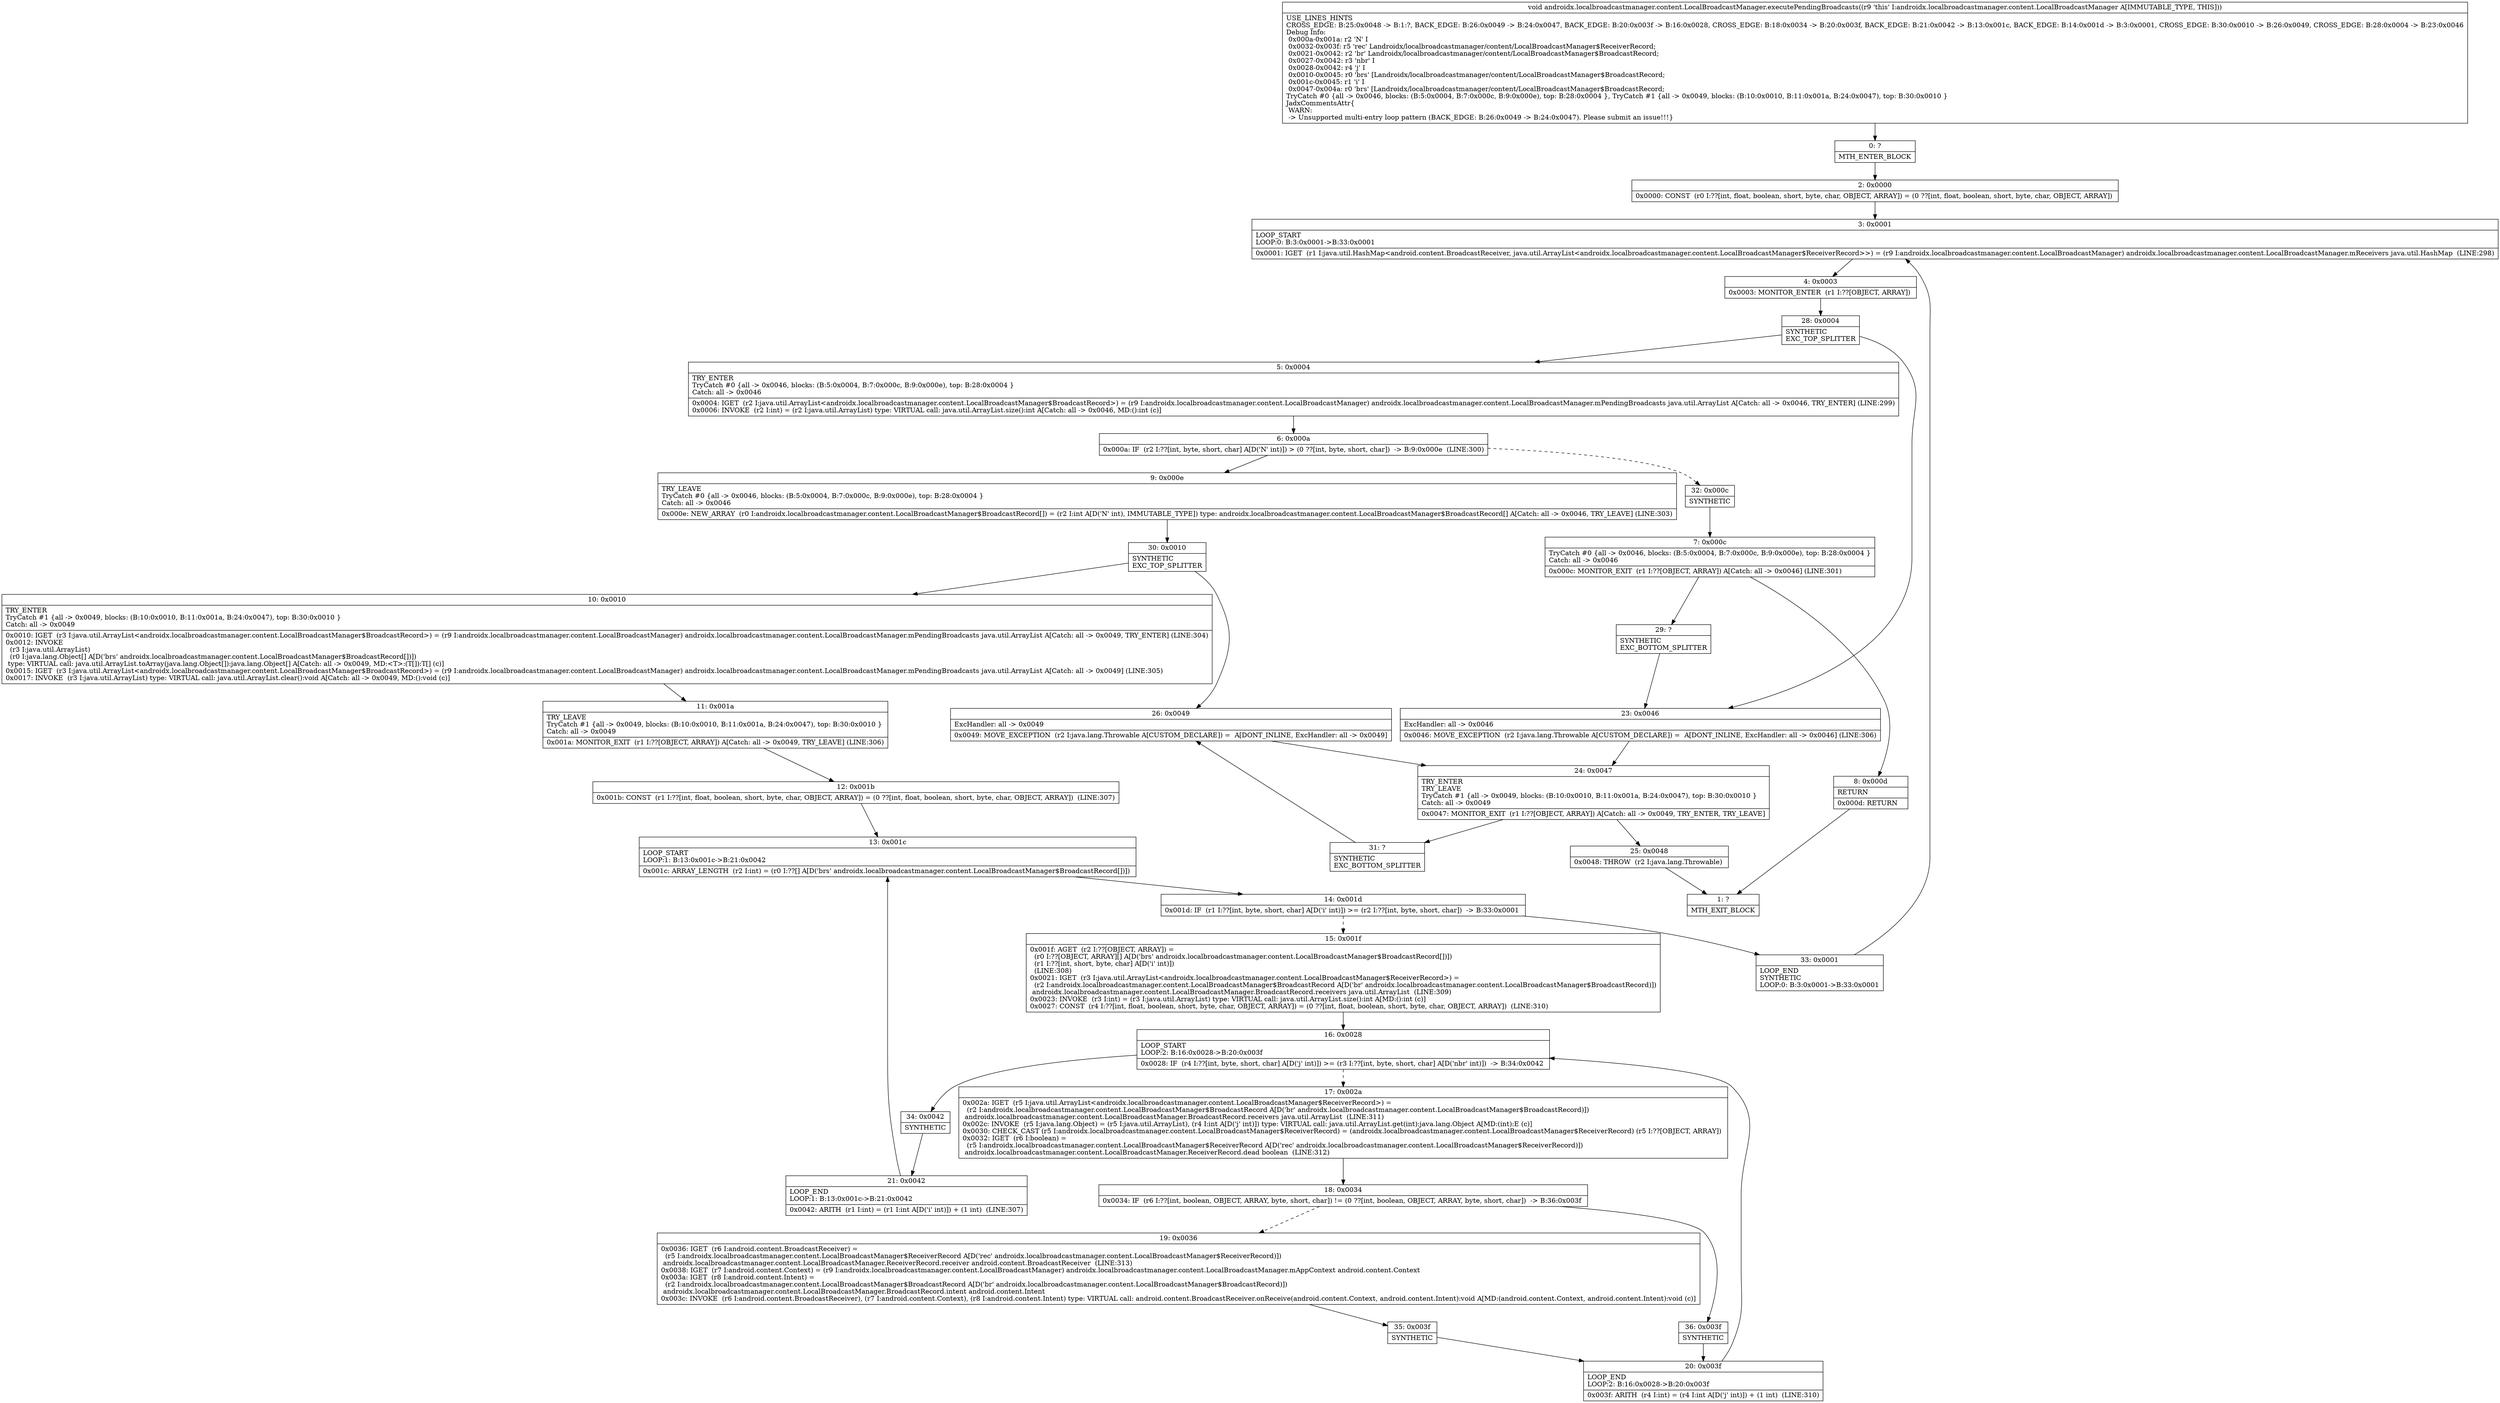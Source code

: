 digraph "CFG forandroidx.localbroadcastmanager.content.LocalBroadcastManager.executePendingBroadcasts()V" {
Node_0 [shape=record,label="{0\:\ ?|MTH_ENTER_BLOCK\l}"];
Node_2 [shape=record,label="{2\:\ 0x0000|0x0000: CONST  (r0 I:??[int, float, boolean, short, byte, char, OBJECT, ARRAY]) = (0 ??[int, float, boolean, short, byte, char, OBJECT, ARRAY]) \l}"];
Node_3 [shape=record,label="{3\:\ 0x0001|LOOP_START\lLOOP:0: B:3:0x0001\-\>B:33:0x0001\l|0x0001: IGET  (r1 I:java.util.HashMap\<android.content.BroadcastReceiver, java.util.ArrayList\<androidx.localbroadcastmanager.content.LocalBroadcastManager$ReceiverRecord\>\>) = (r9 I:androidx.localbroadcastmanager.content.LocalBroadcastManager) androidx.localbroadcastmanager.content.LocalBroadcastManager.mReceivers java.util.HashMap  (LINE:298)\l}"];
Node_4 [shape=record,label="{4\:\ 0x0003|0x0003: MONITOR_ENTER  (r1 I:??[OBJECT, ARRAY]) \l}"];
Node_28 [shape=record,label="{28\:\ 0x0004|SYNTHETIC\lEXC_TOP_SPLITTER\l}"];
Node_5 [shape=record,label="{5\:\ 0x0004|TRY_ENTER\lTryCatch #0 \{all \-\> 0x0046, blocks: (B:5:0x0004, B:7:0x000c, B:9:0x000e), top: B:28:0x0004 \}\lCatch: all \-\> 0x0046\l|0x0004: IGET  (r2 I:java.util.ArrayList\<androidx.localbroadcastmanager.content.LocalBroadcastManager$BroadcastRecord\>) = (r9 I:androidx.localbroadcastmanager.content.LocalBroadcastManager) androidx.localbroadcastmanager.content.LocalBroadcastManager.mPendingBroadcasts java.util.ArrayList A[Catch: all \-\> 0x0046, TRY_ENTER] (LINE:299)\l0x0006: INVOKE  (r2 I:int) = (r2 I:java.util.ArrayList) type: VIRTUAL call: java.util.ArrayList.size():int A[Catch: all \-\> 0x0046, MD:():int (c)]\l}"];
Node_6 [shape=record,label="{6\:\ 0x000a|0x000a: IF  (r2 I:??[int, byte, short, char] A[D('N' int)]) \> (0 ??[int, byte, short, char])  \-\> B:9:0x000e  (LINE:300)\l}"];
Node_9 [shape=record,label="{9\:\ 0x000e|TRY_LEAVE\lTryCatch #0 \{all \-\> 0x0046, blocks: (B:5:0x0004, B:7:0x000c, B:9:0x000e), top: B:28:0x0004 \}\lCatch: all \-\> 0x0046\l|0x000e: NEW_ARRAY  (r0 I:androidx.localbroadcastmanager.content.LocalBroadcastManager$BroadcastRecord[]) = (r2 I:int A[D('N' int), IMMUTABLE_TYPE]) type: androidx.localbroadcastmanager.content.LocalBroadcastManager$BroadcastRecord[] A[Catch: all \-\> 0x0046, TRY_LEAVE] (LINE:303)\l}"];
Node_30 [shape=record,label="{30\:\ 0x0010|SYNTHETIC\lEXC_TOP_SPLITTER\l}"];
Node_10 [shape=record,label="{10\:\ 0x0010|TRY_ENTER\lTryCatch #1 \{all \-\> 0x0049, blocks: (B:10:0x0010, B:11:0x001a, B:24:0x0047), top: B:30:0x0010 \}\lCatch: all \-\> 0x0049\l|0x0010: IGET  (r3 I:java.util.ArrayList\<androidx.localbroadcastmanager.content.LocalBroadcastManager$BroadcastRecord\>) = (r9 I:androidx.localbroadcastmanager.content.LocalBroadcastManager) androidx.localbroadcastmanager.content.LocalBroadcastManager.mPendingBroadcasts java.util.ArrayList A[Catch: all \-\> 0x0049, TRY_ENTER] (LINE:304)\l0x0012: INVOKE  \l  (r3 I:java.util.ArrayList)\l  (r0 I:java.lang.Object[] A[D('brs' androidx.localbroadcastmanager.content.LocalBroadcastManager$BroadcastRecord[])])\l type: VIRTUAL call: java.util.ArrayList.toArray(java.lang.Object[]):java.lang.Object[] A[Catch: all \-\> 0x0049, MD:\<T\>:(T[]):T[] (c)]\l0x0015: IGET  (r3 I:java.util.ArrayList\<androidx.localbroadcastmanager.content.LocalBroadcastManager$BroadcastRecord\>) = (r9 I:androidx.localbroadcastmanager.content.LocalBroadcastManager) androidx.localbroadcastmanager.content.LocalBroadcastManager.mPendingBroadcasts java.util.ArrayList A[Catch: all \-\> 0x0049] (LINE:305)\l0x0017: INVOKE  (r3 I:java.util.ArrayList) type: VIRTUAL call: java.util.ArrayList.clear():void A[Catch: all \-\> 0x0049, MD:():void (c)]\l}"];
Node_11 [shape=record,label="{11\:\ 0x001a|TRY_LEAVE\lTryCatch #1 \{all \-\> 0x0049, blocks: (B:10:0x0010, B:11:0x001a, B:24:0x0047), top: B:30:0x0010 \}\lCatch: all \-\> 0x0049\l|0x001a: MONITOR_EXIT  (r1 I:??[OBJECT, ARRAY]) A[Catch: all \-\> 0x0049, TRY_LEAVE] (LINE:306)\l}"];
Node_12 [shape=record,label="{12\:\ 0x001b|0x001b: CONST  (r1 I:??[int, float, boolean, short, byte, char, OBJECT, ARRAY]) = (0 ??[int, float, boolean, short, byte, char, OBJECT, ARRAY])  (LINE:307)\l}"];
Node_13 [shape=record,label="{13\:\ 0x001c|LOOP_START\lLOOP:1: B:13:0x001c\-\>B:21:0x0042\l|0x001c: ARRAY_LENGTH  (r2 I:int) = (r0 I:??[] A[D('brs' androidx.localbroadcastmanager.content.LocalBroadcastManager$BroadcastRecord[])]) \l}"];
Node_14 [shape=record,label="{14\:\ 0x001d|0x001d: IF  (r1 I:??[int, byte, short, char] A[D('i' int)]) \>= (r2 I:??[int, byte, short, char])  \-\> B:33:0x0001 \l}"];
Node_15 [shape=record,label="{15\:\ 0x001f|0x001f: AGET  (r2 I:??[OBJECT, ARRAY]) = \l  (r0 I:??[OBJECT, ARRAY][] A[D('brs' androidx.localbroadcastmanager.content.LocalBroadcastManager$BroadcastRecord[])])\l  (r1 I:??[int, short, byte, char] A[D('i' int)])\l  (LINE:308)\l0x0021: IGET  (r3 I:java.util.ArrayList\<androidx.localbroadcastmanager.content.LocalBroadcastManager$ReceiverRecord\>) = \l  (r2 I:androidx.localbroadcastmanager.content.LocalBroadcastManager$BroadcastRecord A[D('br' androidx.localbroadcastmanager.content.LocalBroadcastManager$BroadcastRecord)])\l androidx.localbroadcastmanager.content.LocalBroadcastManager.BroadcastRecord.receivers java.util.ArrayList  (LINE:309)\l0x0023: INVOKE  (r3 I:int) = (r3 I:java.util.ArrayList) type: VIRTUAL call: java.util.ArrayList.size():int A[MD:():int (c)]\l0x0027: CONST  (r4 I:??[int, float, boolean, short, byte, char, OBJECT, ARRAY]) = (0 ??[int, float, boolean, short, byte, char, OBJECT, ARRAY])  (LINE:310)\l}"];
Node_16 [shape=record,label="{16\:\ 0x0028|LOOP_START\lLOOP:2: B:16:0x0028\-\>B:20:0x003f\l|0x0028: IF  (r4 I:??[int, byte, short, char] A[D('j' int)]) \>= (r3 I:??[int, byte, short, char] A[D('nbr' int)])  \-\> B:34:0x0042 \l}"];
Node_17 [shape=record,label="{17\:\ 0x002a|0x002a: IGET  (r5 I:java.util.ArrayList\<androidx.localbroadcastmanager.content.LocalBroadcastManager$ReceiverRecord\>) = \l  (r2 I:androidx.localbroadcastmanager.content.LocalBroadcastManager$BroadcastRecord A[D('br' androidx.localbroadcastmanager.content.LocalBroadcastManager$BroadcastRecord)])\l androidx.localbroadcastmanager.content.LocalBroadcastManager.BroadcastRecord.receivers java.util.ArrayList  (LINE:311)\l0x002c: INVOKE  (r5 I:java.lang.Object) = (r5 I:java.util.ArrayList), (r4 I:int A[D('j' int)]) type: VIRTUAL call: java.util.ArrayList.get(int):java.lang.Object A[MD:(int):E (c)]\l0x0030: CHECK_CAST (r5 I:androidx.localbroadcastmanager.content.LocalBroadcastManager$ReceiverRecord) = (androidx.localbroadcastmanager.content.LocalBroadcastManager$ReceiverRecord) (r5 I:??[OBJECT, ARRAY]) \l0x0032: IGET  (r6 I:boolean) = \l  (r5 I:androidx.localbroadcastmanager.content.LocalBroadcastManager$ReceiverRecord A[D('rec' androidx.localbroadcastmanager.content.LocalBroadcastManager$ReceiverRecord)])\l androidx.localbroadcastmanager.content.LocalBroadcastManager.ReceiverRecord.dead boolean  (LINE:312)\l}"];
Node_18 [shape=record,label="{18\:\ 0x0034|0x0034: IF  (r6 I:??[int, boolean, OBJECT, ARRAY, byte, short, char]) != (0 ??[int, boolean, OBJECT, ARRAY, byte, short, char])  \-\> B:36:0x003f \l}"];
Node_19 [shape=record,label="{19\:\ 0x0036|0x0036: IGET  (r6 I:android.content.BroadcastReceiver) = \l  (r5 I:androidx.localbroadcastmanager.content.LocalBroadcastManager$ReceiverRecord A[D('rec' androidx.localbroadcastmanager.content.LocalBroadcastManager$ReceiverRecord)])\l androidx.localbroadcastmanager.content.LocalBroadcastManager.ReceiverRecord.receiver android.content.BroadcastReceiver  (LINE:313)\l0x0038: IGET  (r7 I:android.content.Context) = (r9 I:androidx.localbroadcastmanager.content.LocalBroadcastManager) androidx.localbroadcastmanager.content.LocalBroadcastManager.mAppContext android.content.Context \l0x003a: IGET  (r8 I:android.content.Intent) = \l  (r2 I:androidx.localbroadcastmanager.content.LocalBroadcastManager$BroadcastRecord A[D('br' androidx.localbroadcastmanager.content.LocalBroadcastManager$BroadcastRecord)])\l androidx.localbroadcastmanager.content.LocalBroadcastManager.BroadcastRecord.intent android.content.Intent \l0x003c: INVOKE  (r6 I:android.content.BroadcastReceiver), (r7 I:android.content.Context), (r8 I:android.content.Intent) type: VIRTUAL call: android.content.BroadcastReceiver.onReceive(android.content.Context, android.content.Intent):void A[MD:(android.content.Context, android.content.Intent):void (c)]\l}"];
Node_35 [shape=record,label="{35\:\ 0x003f|SYNTHETIC\l}"];
Node_20 [shape=record,label="{20\:\ 0x003f|LOOP_END\lLOOP:2: B:16:0x0028\-\>B:20:0x003f\l|0x003f: ARITH  (r4 I:int) = (r4 I:int A[D('j' int)]) + (1 int)  (LINE:310)\l}"];
Node_36 [shape=record,label="{36\:\ 0x003f|SYNTHETIC\l}"];
Node_34 [shape=record,label="{34\:\ 0x0042|SYNTHETIC\l}"];
Node_21 [shape=record,label="{21\:\ 0x0042|LOOP_END\lLOOP:1: B:13:0x001c\-\>B:21:0x0042\l|0x0042: ARITH  (r1 I:int) = (r1 I:int A[D('i' int)]) + (1 int)  (LINE:307)\l}"];
Node_33 [shape=record,label="{33\:\ 0x0001|LOOP_END\lSYNTHETIC\lLOOP:0: B:3:0x0001\-\>B:33:0x0001\l}"];
Node_26 [shape=record,label="{26\:\ 0x0049|ExcHandler: all \-\> 0x0049\l|0x0049: MOVE_EXCEPTION  (r2 I:java.lang.Throwable A[CUSTOM_DECLARE]) =  A[DONT_INLINE, ExcHandler: all \-\> 0x0049]\l}"];
Node_24 [shape=record,label="{24\:\ 0x0047|TRY_ENTER\lTRY_LEAVE\lTryCatch #1 \{all \-\> 0x0049, blocks: (B:10:0x0010, B:11:0x001a, B:24:0x0047), top: B:30:0x0010 \}\lCatch: all \-\> 0x0049\l|0x0047: MONITOR_EXIT  (r1 I:??[OBJECT, ARRAY]) A[Catch: all \-\> 0x0049, TRY_ENTER, TRY_LEAVE]\l}"];
Node_25 [shape=record,label="{25\:\ 0x0048|0x0048: THROW  (r2 I:java.lang.Throwable) \l}"];
Node_1 [shape=record,label="{1\:\ ?|MTH_EXIT_BLOCK\l}"];
Node_31 [shape=record,label="{31\:\ ?|SYNTHETIC\lEXC_BOTTOM_SPLITTER\l}"];
Node_32 [shape=record,label="{32\:\ 0x000c|SYNTHETIC\l}"];
Node_7 [shape=record,label="{7\:\ 0x000c|TryCatch #0 \{all \-\> 0x0046, blocks: (B:5:0x0004, B:7:0x000c, B:9:0x000e), top: B:28:0x0004 \}\lCatch: all \-\> 0x0046\l|0x000c: MONITOR_EXIT  (r1 I:??[OBJECT, ARRAY]) A[Catch: all \-\> 0x0046] (LINE:301)\l}"];
Node_8 [shape=record,label="{8\:\ 0x000d|RETURN\l|0x000d: RETURN   \l}"];
Node_29 [shape=record,label="{29\:\ ?|SYNTHETIC\lEXC_BOTTOM_SPLITTER\l}"];
Node_23 [shape=record,label="{23\:\ 0x0046|ExcHandler: all \-\> 0x0046\l|0x0046: MOVE_EXCEPTION  (r2 I:java.lang.Throwable A[CUSTOM_DECLARE]) =  A[DONT_INLINE, ExcHandler: all \-\> 0x0046] (LINE:306)\l}"];
MethodNode[shape=record,label="{void androidx.localbroadcastmanager.content.LocalBroadcastManager.executePendingBroadcasts((r9 'this' I:androidx.localbroadcastmanager.content.LocalBroadcastManager A[IMMUTABLE_TYPE, THIS]))  | USE_LINES_HINTS\lCROSS_EDGE: B:25:0x0048 \-\> B:1:?, BACK_EDGE: B:26:0x0049 \-\> B:24:0x0047, BACK_EDGE: B:20:0x003f \-\> B:16:0x0028, CROSS_EDGE: B:18:0x0034 \-\> B:20:0x003f, BACK_EDGE: B:21:0x0042 \-\> B:13:0x001c, BACK_EDGE: B:14:0x001d \-\> B:3:0x0001, CROSS_EDGE: B:30:0x0010 \-\> B:26:0x0049, CROSS_EDGE: B:28:0x0004 \-\> B:23:0x0046\lDebug Info:\l  0x000a\-0x001a: r2 'N' I\l  0x0032\-0x003f: r5 'rec' Landroidx\/localbroadcastmanager\/content\/LocalBroadcastManager$ReceiverRecord;\l  0x0021\-0x0042: r2 'br' Landroidx\/localbroadcastmanager\/content\/LocalBroadcastManager$BroadcastRecord;\l  0x0027\-0x0042: r3 'nbr' I\l  0x0028\-0x0042: r4 'j' I\l  0x0010\-0x0045: r0 'brs' [Landroidx\/localbroadcastmanager\/content\/LocalBroadcastManager$BroadcastRecord;\l  0x001c\-0x0045: r1 'i' I\l  0x0047\-0x004a: r0 'brs' [Landroidx\/localbroadcastmanager\/content\/LocalBroadcastManager$BroadcastRecord;\lTryCatch #0 \{all \-\> 0x0046, blocks: (B:5:0x0004, B:7:0x000c, B:9:0x000e), top: B:28:0x0004 \}, TryCatch #1 \{all \-\> 0x0049, blocks: (B:10:0x0010, B:11:0x001a, B:24:0x0047), top: B:30:0x0010 \}\lJadxCommentsAttr\{\l WARN: \l \-\> Unsupported multi\-entry loop pattern (BACK_EDGE: B:26:0x0049 \-\> B:24:0x0047). Please submit an issue!!!\}\l}"];
MethodNode -> Node_0;Node_0 -> Node_2;
Node_2 -> Node_3;
Node_3 -> Node_4;
Node_4 -> Node_28;
Node_28 -> Node_5;
Node_28 -> Node_23;
Node_5 -> Node_6;
Node_6 -> Node_9;
Node_6 -> Node_32[style=dashed];
Node_9 -> Node_30;
Node_30 -> Node_10;
Node_30 -> Node_26;
Node_10 -> Node_11;
Node_11 -> Node_12;
Node_12 -> Node_13;
Node_13 -> Node_14;
Node_14 -> Node_15[style=dashed];
Node_14 -> Node_33;
Node_15 -> Node_16;
Node_16 -> Node_17[style=dashed];
Node_16 -> Node_34;
Node_17 -> Node_18;
Node_18 -> Node_19[style=dashed];
Node_18 -> Node_36;
Node_19 -> Node_35;
Node_35 -> Node_20;
Node_20 -> Node_16;
Node_36 -> Node_20;
Node_34 -> Node_21;
Node_21 -> Node_13;
Node_33 -> Node_3;
Node_26 -> Node_24;
Node_24 -> Node_25;
Node_24 -> Node_31;
Node_25 -> Node_1;
Node_31 -> Node_26;
Node_32 -> Node_7;
Node_7 -> Node_8;
Node_7 -> Node_29;
Node_8 -> Node_1;
Node_29 -> Node_23;
Node_23 -> Node_24;
}

